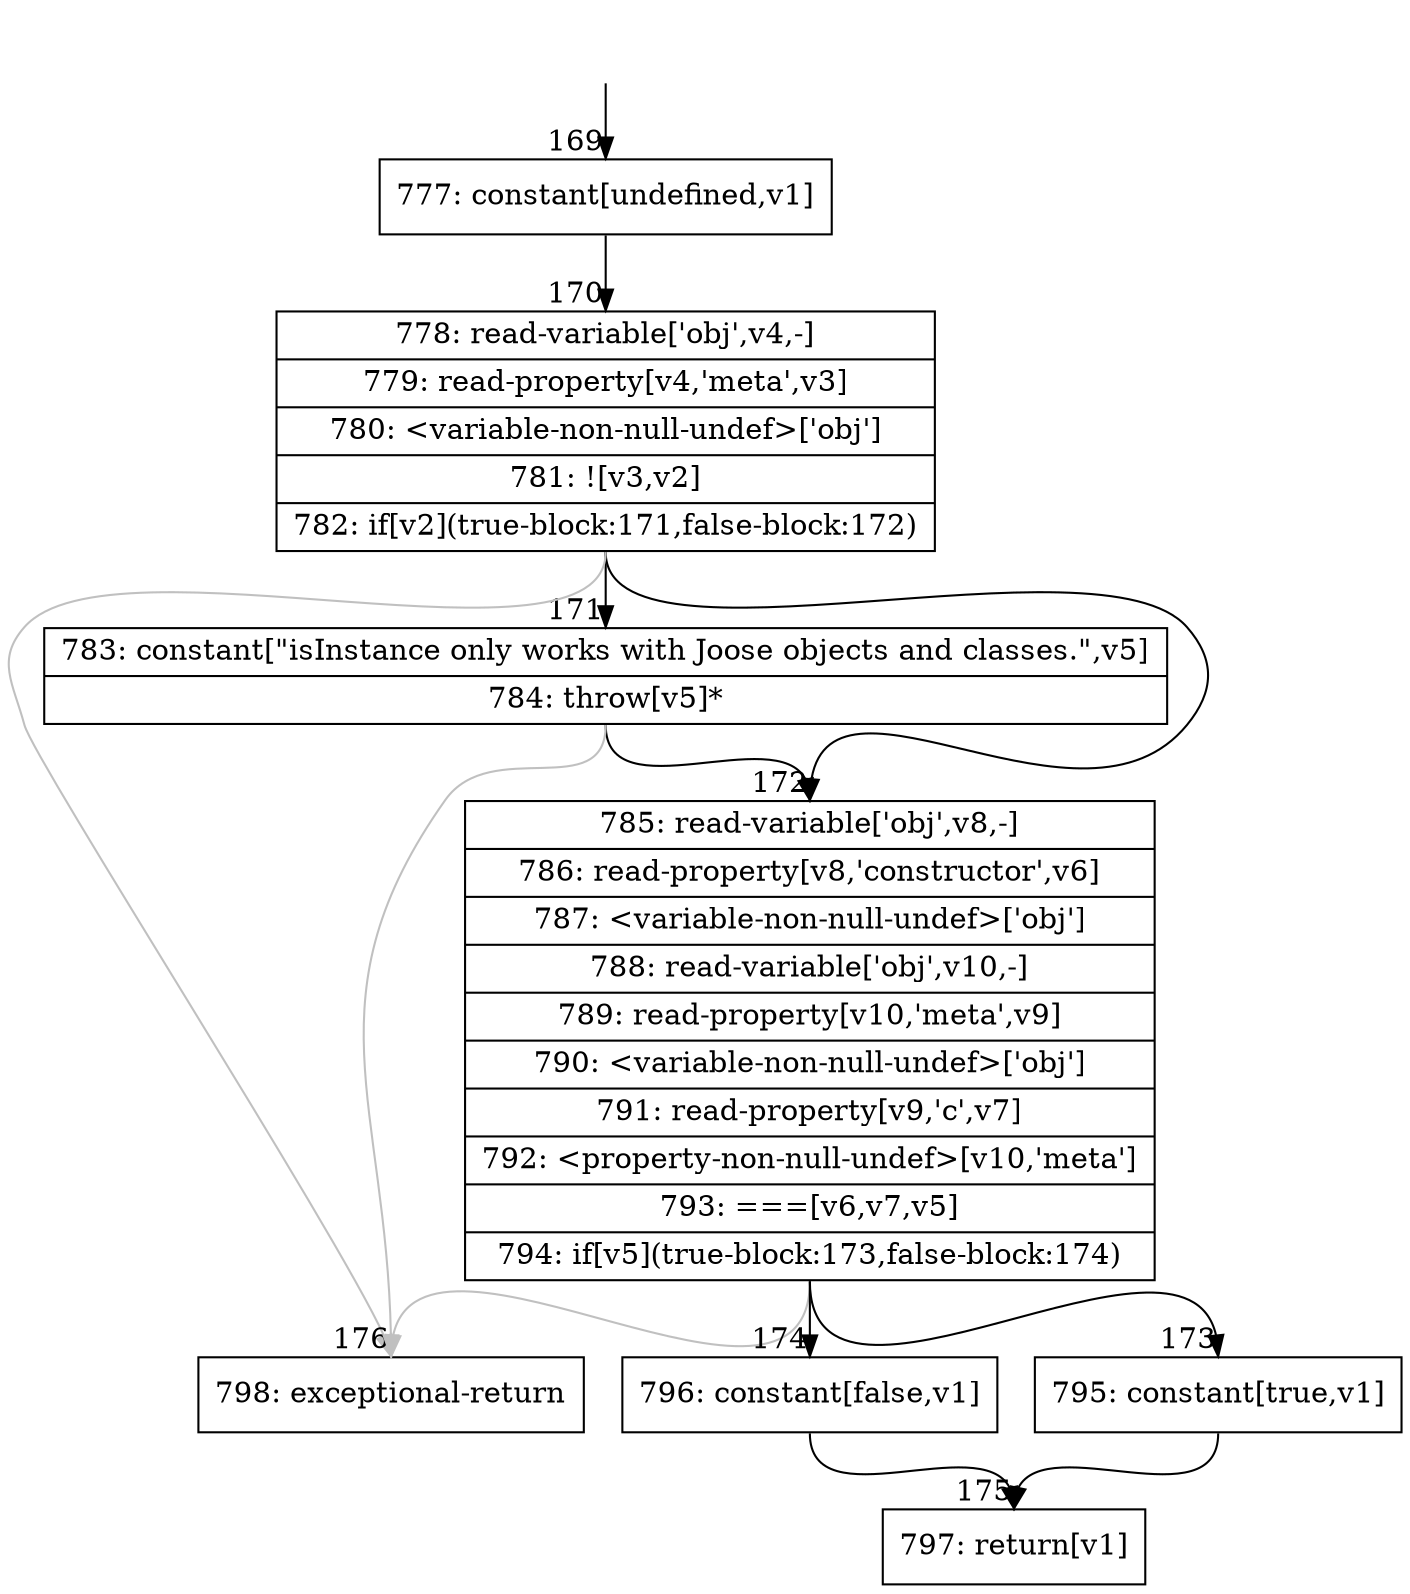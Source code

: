 digraph {
rankdir="TD"
BB_entry15[shape=none,label=""];
BB_entry15 -> BB169 [tailport=s, headport=n, headlabel="    169"]
BB169 [shape=record label="{777: constant[undefined,v1]}" ] 
BB169 -> BB170 [tailport=s, headport=n, headlabel="      170"]
BB170 [shape=record label="{778: read-variable['obj',v4,-]|779: read-property[v4,'meta',v3]|780: \<variable-non-null-undef\>['obj']|781: ![v3,v2]|782: if[v2](true-block:171,false-block:172)}" ] 
BB170 -> BB171 [tailport=s, headport=n, headlabel="      171"]
BB170 -> BB172 [tailport=s, headport=n, headlabel="      172"]
BB170 -> BB176 [tailport=s, headport=n, color=gray, headlabel="      176"]
BB171 [shape=record label="{783: constant[\"isInstance only works with Joose objects and classes.\",v5]|784: throw[v5]*}" ] 
BB171 -> BB172 [tailport=s, headport=n]
BB171 -> BB176 [tailport=s, headport=n, color=gray]
BB172 [shape=record label="{785: read-variable['obj',v8,-]|786: read-property[v8,'constructor',v6]|787: \<variable-non-null-undef\>['obj']|788: read-variable['obj',v10,-]|789: read-property[v10,'meta',v9]|790: \<variable-non-null-undef\>['obj']|791: read-property[v9,'c',v7]|792: \<property-non-null-undef\>[v10,'meta']|793: ===[v6,v7,v5]|794: if[v5](true-block:173,false-block:174)}" ] 
BB172 -> BB173 [tailport=s, headport=n, headlabel="      173"]
BB172 -> BB174 [tailport=s, headport=n, headlabel="      174"]
BB172 -> BB176 [tailport=s, headport=n, color=gray]
BB173 [shape=record label="{795: constant[true,v1]}" ] 
BB173 -> BB175 [tailport=s, headport=n, headlabel="      175"]
BB174 [shape=record label="{796: constant[false,v1]}" ] 
BB174 -> BB175 [tailport=s, headport=n]
BB175 [shape=record label="{797: return[v1]}" ] 
BB176 [shape=record label="{798: exceptional-return}" ] 
//#$~ 116
}
